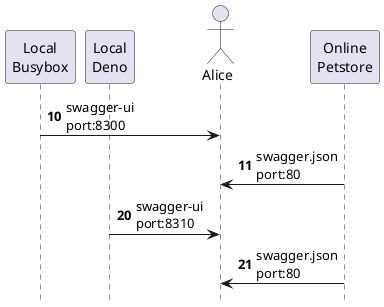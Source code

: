 @startuml
hide footbox
participant "Local\nBusybox" as Local
participant "Local\nDeno" as Deno
actor Alice
participant "Online\nPetstore" as Petstore
autonumber 10
Local -> Alice : swagger-ui\nport:8300
Alice <- Petstore : swagger.json\nport:80
autonumber 20
Deno -> Alice : swagger-ui\nport:8310
Alice <- Petstore : swagger.json\nport:80
@enduml
